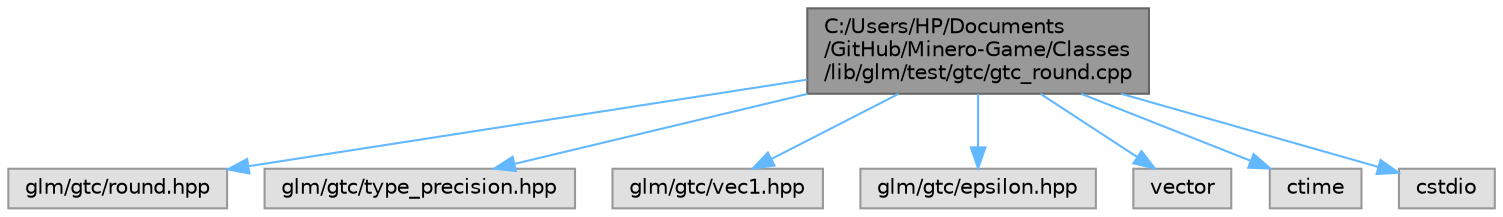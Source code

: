 digraph "C:/Users/HP/Documents/GitHub/Minero-Game/Classes/lib/glm/test/gtc/gtc_round.cpp"
{
 // LATEX_PDF_SIZE
  bgcolor="transparent";
  edge [fontname=Helvetica,fontsize=10,labelfontname=Helvetica,labelfontsize=10];
  node [fontname=Helvetica,fontsize=10,shape=box,height=0.2,width=0.4];
  Node1 [id="Node000001",label="C:/Users/HP/Documents\l/GitHub/Minero-Game/Classes\l/lib/glm/test/gtc/gtc_round.cpp",height=0.2,width=0.4,color="gray40", fillcolor="grey60", style="filled", fontcolor="black",tooltip=" "];
  Node1 -> Node2 [id="edge15_Node000001_Node000002",color="steelblue1",style="solid",tooltip=" "];
  Node2 [id="Node000002",label="glm/gtc/round.hpp",height=0.2,width=0.4,color="grey60", fillcolor="#E0E0E0", style="filled",tooltip=" "];
  Node1 -> Node3 [id="edge16_Node000001_Node000003",color="steelblue1",style="solid",tooltip=" "];
  Node3 [id="Node000003",label="glm/gtc/type_precision.hpp",height=0.2,width=0.4,color="grey60", fillcolor="#E0E0E0", style="filled",tooltip=" "];
  Node1 -> Node4 [id="edge17_Node000001_Node000004",color="steelblue1",style="solid",tooltip=" "];
  Node4 [id="Node000004",label="glm/gtc/vec1.hpp",height=0.2,width=0.4,color="grey60", fillcolor="#E0E0E0", style="filled",tooltip=" "];
  Node1 -> Node5 [id="edge18_Node000001_Node000005",color="steelblue1",style="solid",tooltip=" "];
  Node5 [id="Node000005",label="glm/gtc/epsilon.hpp",height=0.2,width=0.4,color="grey60", fillcolor="#E0E0E0", style="filled",tooltip=" "];
  Node1 -> Node6 [id="edge19_Node000001_Node000006",color="steelblue1",style="solid",tooltip=" "];
  Node6 [id="Node000006",label="vector",height=0.2,width=0.4,color="grey60", fillcolor="#E0E0E0", style="filled",tooltip=" "];
  Node1 -> Node7 [id="edge20_Node000001_Node000007",color="steelblue1",style="solid",tooltip=" "];
  Node7 [id="Node000007",label="ctime",height=0.2,width=0.4,color="grey60", fillcolor="#E0E0E0", style="filled",tooltip=" "];
  Node1 -> Node8 [id="edge21_Node000001_Node000008",color="steelblue1",style="solid",tooltip=" "];
  Node8 [id="Node000008",label="cstdio",height=0.2,width=0.4,color="grey60", fillcolor="#E0E0E0", style="filled",tooltip=" "];
}

